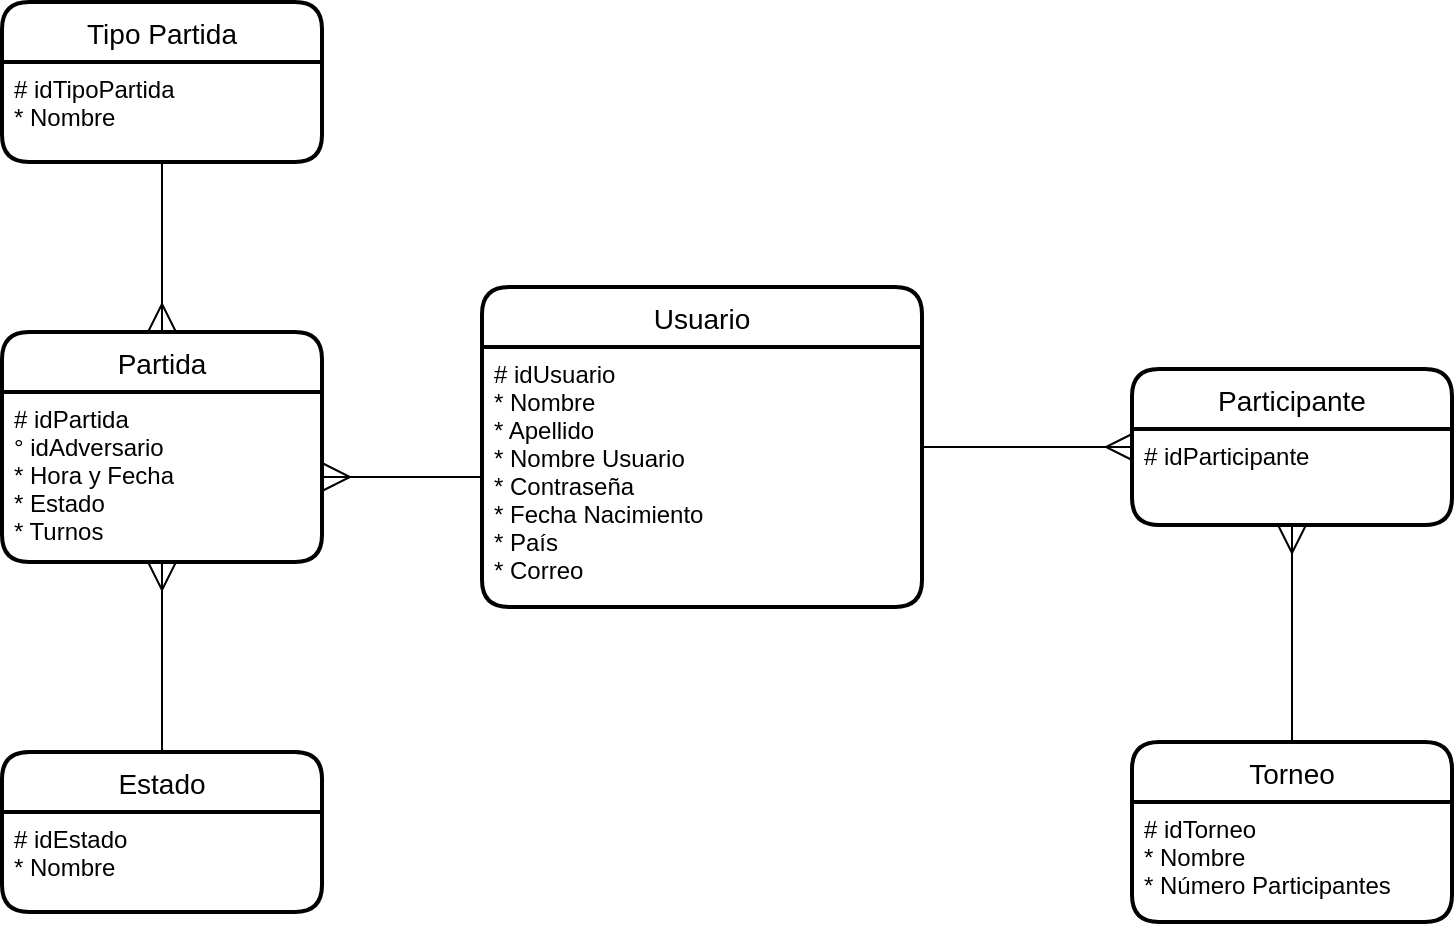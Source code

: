 <mxfile version="13.7.9" type="device"><diagram id="R2lEEEUBdFMjLlhIrx00" name="Page-1"><mxGraphModel dx="2055" dy="696" grid="1" gridSize="10" guides="1" tooltips="1" connect="1" arrows="1" fold="1" page="1" pageScale="1" pageWidth="850" pageHeight="1100" math="0" shadow="0" extFonts="Permanent Marker^https://fonts.googleapis.com/css?family=Permanent+Marker"><root><mxCell id="0"/><mxCell id="1" parent="0"/><mxCell id="1EMcLITUOOJrRmP83ykm-12" style="edgeStyle=orthogonalEdgeStyle;rounded=0;orthogonalLoop=1;jettySize=auto;html=1;entryX=0.5;entryY=0;entryDx=0;entryDy=0;endArrow=ERmany;endFill=0;endSize=12;strokeWidth=1;" parent="1" source="1EMcLITUOOJrRmP83ykm-2" target="jiEboDuVuQV0rPIzRLh5-4" edge="1"><mxGeometry relative="1" as="geometry"/></mxCell><mxCell id="1EMcLITUOOJrRmP83ykm-13" style="edgeStyle=orthogonalEdgeStyle;rounded=0;orthogonalLoop=1;jettySize=auto;html=1;entryX=1;entryY=0.5;entryDx=0;entryDy=0;endArrow=ERmany;endFill=0;endSize=12;strokeWidth=1;" parent="1" source="jiEboDuVuQV0rPIzRLh5-2" target="jiEboDuVuQV0rPIzRLh5-5" edge="1"><mxGeometry relative="1" as="geometry"/></mxCell><mxCell id="1EMcLITUOOJrRmP83ykm-14" style="edgeStyle=orthogonalEdgeStyle;rounded=0;orthogonalLoop=1;jettySize=auto;html=1;entryX=0.5;entryY=1;entryDx=0;entryDy=0;endArrow=ERmany;endFill=0;endSize=12;strokeWidth=1;" parent="1" source="1EMcLITUOOJrRmP83ykm-3" target="jiEboDuVuQV0rPIzRLh5-5" edge="1"><mxGeometry relative="1" as="geometry"/></mxCell><mxCell id="jiEboDuVuQV0rPIzRLh5-4" value="Partida" style="swimlane;childLayout=stackLayout;horizontal=1;startSize=30;horizontalStack=0;rounded=1;fontSize=14;fontStyle=0;strokeWidth=2;resizeParent=0;resizeLast=1;shadow=0;dashed=0;align=center;" parent="1" vertex="1"><mxGeometry x="-175" y="470" width="160" height="115" as="geometry"/></mxCell><mxCell id="jiEboDuVuQV0rPIzRLh5-5" value="# idPartida&#10;° idAdversario&#10;* Hora y Fecha&#10;* Estado&#10;* Turnos" style="align=left;strokeColor=none;fillColor=none;spacingLeft=4;fontSize=12;verticalAlign=top;resizable=0;rotatable=0;part=1;" parent="jiEboDuVuQV0rPIzRLh5-4" vertex="1"><mxGeometry y="30" width="160" height="85" as="geometry"/></mxCell><mxCell id="OZOyCWUzY_n6QNHigdcz-2" style="edgeStyle=orthogonalEdgeStyle;rounded=0;orthogonalLoop=1;jettySize=auto;html=1;startSize=12;endArrow=ERmany;endFill=0;endSize=11;" edge="1" parent="1" source="jiEboDuVuQV0rPIzRLh5-1" target="1EMcLITUOOJrRmP83ykm-5"><mxGeometry relative="1" as="geometry"/></mxCell><mxCell id="jiEboDuVuQV0rPIzRLh5-1" value="Usuario" style="swimlane;childLayout=stackLayout;horizontal=1;startSize=30;horizontalStack=0;rounded=1;fontSize=14;fontStyle=0;strokeWidth=2;resizeParent=0;resizeLast=1;shadow=0;dashed=0;align=center;" parent="1" vertex="1"><mxGeometry x="65" y="447.5" width="220" height="160" as="geometry"/></mxCell><mxCell id="jiEboDuVuQV0rPIzRLh5-2" value="# idUsuario&#10;* Nombre&#10;* Apellido&#10;* Nombre Usuario&#10;* Contraseña&#10;* Fecha Nacimiento&#10;* País&#10;* Correo" style="align=left;strokeColor=none;fillColor=none;spacingLeft=4;fontSize=12;verticalAlign=top;resizable=0;rotatable=0;part=1;" parent="jiEboDuVuQV0rPIzRLh5-1" vertex="1"><mxGeometry y="30" width="220" height="130" as="geometry"/></mxCell><mxCell id="1EMcLITUOOJrRmP83ykm-1" value="Tipo Partida" style="swimlane;childLayout=stackLayout;horizontal=1;startSize=30;horizontalStack=0;rounded=1;fontSize=14;fontStyle=0;strokeWidth=2;resizeParent=0;resizeLast=1;shadow=0;dashed=0;align=center;" parent="1" vertex="1"><mxGeometry x="-175" y="305" width="160" height="80" as="geometry"/></mxCell><mxCell id="1EMcLITUOOJrRmP83ykm-2" value="# idTipoPartida&#10;* Nombre" style="align=left;strokeColor=none;fillColor=none;spacingLeft=4;fontSize=12;verticalAlign=top;resizable=0;rotatable=0;part=1;" parent="1EMcLITUOOJrRmP83ykm-1" vertex="1"><mxGeometry y="30" width="160" height="50" as="geometry"/></mxCell><mxCell id="1EMcLITUOOJrRmP83ykm-3" value="Estado" style="swimlane;childLayout=stackLayout;horizontal=1;startSize=30;horizontalStack=0;rounded=1;fontSize=14;fontStyle=0;strokeWidth=2;resizeParent=0;resizeLast=1;shadow=0;dashed=0;align=center;" parent="1" vertex="1"><mxGeometry x="-175" y="680" width="160" height="80" as="geometry"/></mxCell><mxCell id="1EMcLITUOOJrRmP83ykm-4" value="# idEstado&#10;* Nombre" style="align=left;strokeColor=none;fillColor=none;spacingLeft=4;fontSize=12;verticalAlign=top;resizable=0;rotatable=0;part=1;" parent="1EMcLITUOOJrRmP83ykm-3" vertex="1"><mxGeometry y="30" width="160" height="50" as="geometry"/></mxCell><mxCell id="t-lfMpsMDyp6sIKukt4i-7" style="edgeStyle=orthogonalEdgeStyle;rounded=0;orthogonalLoop=1;jettySize=auto;html=1;endArrow=ERmany;endFill=0;endSize=12;" parent="1" source="jiEboDuVuQV0rPIzRLh5-8" target="1EMcLITUOOJrRmP83ykm-5" edge="1"><mxGeometry relative="1" as="geometry"><mxPoint x="520" y="720" as="sourcePoint"/></mxGeometry></mxCell><mxCell id="1EMcLITUOOJrRmP83ykm-5" value="Participante" style="swimlane;childLayout=stackLayout;horizontal=1;startSize=30;horizontalStack=0;rounded=1;fontSize=14;fontStyle=0;strokeWidth=2;resizeParent=0;resizeLast=1;shadow=0;dashed=0;align=center;" parent="1" vertex="1"><mxGeometry x="390" y="488.5" width="160" height="78" as="geometry"/></mxCell><mxCell id="1EMcLITUOOJrRmP83ykm-6" value="# idParticipante" style="align=left;strokeColor=none;fillColor=none;spacingLeft=4;fontSize=12;verticalAlign=top;resizable=0;rotatable=0;part=1;" parent="1EMcLITUOOJrRmP83ykm-5" vertex="1"><mxGeometry y="30" width="160" height="48" as="geometry"/></mxCell><mxCell id="jiEboDuVuQV0rPIzRLh5-8" value="Torneo" style="swimlane;childLayout=stackLayout;horizontal=1;startSize=30;horizontalStack=0;rounded=1;fontSize=14;fontStyle=0;strokeWidth=2;resizeParent=0;resizeLast=1;shadow=0;dashed=0;align=center;" parent="1" vertex="1"><mxGeometry x="390" y="675" width="160" height="90" as="geometry"/></mxCell><mxCell id="jiEboDuVuQV0rPIzRLh5-9" value="# idTorneo&#10;* Nombre&#10;* Número Participantes" style="align=left;strokeColor=none;fillColor=none;spacingLeft=4;fontSize=12;verticalAlign=top;resizable=0;rotatable=0;part=1;" parent="jiEboDuVuQV0rPIzRLh5-8" vertex="1"><mxGeometry y="30" width="160" height="60" as="geometry"/></mxCell></root></mxGraphModel></diagram></mxfile>